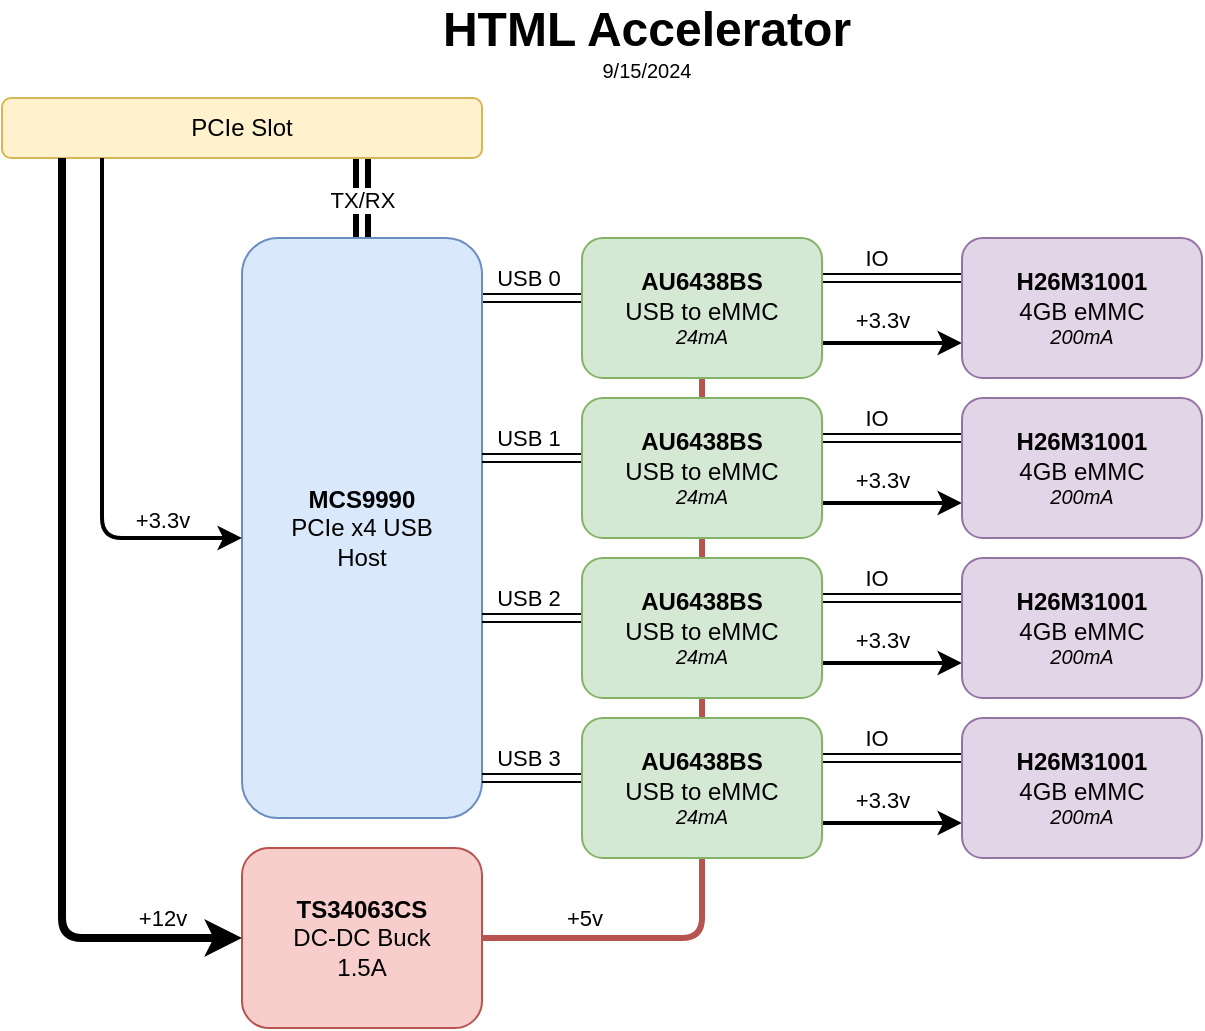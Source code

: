 <mxfile version="24.7.14">
  <diagram name="Page-1" id="PPufjAX8f_V16HvhKBOY">
    <mxGraphModel dx="1037" dy="557" grid="0" gridSize="10" guides="1" tooltips="1" connect="1" arrows="1" fold="1" page="1" pageScale="1" pageWidth="850" pageHeight="1100" math="0" shadow="0">
      <root>
        <mxCell id="0" />
        <mxCell id="1" parent="0" />
        <mxCell id="2yWPxu5EqL3qzud-W6bz-34" value="" style="edgeStyle=orthogonalEdgeStyle;rounded=1;orthogonalLoop=1;jettySize=auto;html=1;curved=0;endArrow=none;endFill=0;strokeWidth=3;fillColor=#f8cecc;strokeColor=#b85450;" edge="1" parent="1" source="2yWPxu5EqL3qzud-W6bz-25" target="2yWPxu5EqL3qzud-W6bz-4">
          <mxGeometry relative="1" as="geometry">
            <mxPoint x="400" y="565" as="targetPoint" />
          </mxGeometry>
        </mxCell>
        <mxCell id="2yWPxu5EqL3qzud-W6bz-35" value="+5v" style="edgeLabel;html=1;align=center;verticalAlign=middle;resizable=0;points=[];" vertex="1" connectable="0" parent="2yWPxu5EqL3qzud-W6bz-34">
          <mxGeometry x="-0.674" relative="1" as="geometry">
            <mxPoint x="-13" y="-10" as="offset" />
          </mxGeometry>
        </mxCell>
        <mxCell id="2yWPxu5EqL3qzud-W6bz-3" value="" style="edgeStyle=orthogonalEdgeStyle;rounded=0;orthogonalLoop=1;jettySize=auto;html=1;shadow=0;flowAnimation=0;strokeWidth=3;shape=link;" edge="1" parent="1" source="2yWPxu5EqL3qzud-W6bz-1" target="2yWPxu5EqL3qzud-W6bz-2">
          <mxGeometry relative="1" as="geometry">
            <Array as="points">
              <mxPoint x="260" y="190" />
              <mxPoint x="260" y="190" />
            </Array>
          </mxGeometry>
        </mxCell>
        <mxCell id="2yWPxu5EqL3qzud-W6bz-32" value="TX/RX" style="edgeLabel;html=1;align=center;verticalAlign=middle;resizable=0;points=[];" vertex="1" connectable="0" parent="2yWPxu5EqL3qzud-W6bz-3">
          <mxGeometry x="0.036" y="-1" relative="1" as="geometry">
            <mxPoint x="1" as="offset" />
          </mxGeometry>
        </mxCell>
        <mxCell id="2yWPxu5EqL3qzud-W6bz-1" value="PCIe Slot" style="rounded=1;whiteSpace=wrap;html=1;fillColor=#fff2cc;strokeColor=#d6b656;" vertex="1" parent="1">
          <mxGeometry x="80" y="130" width="240" height="30" as="geometry" />
        </mxCell>
        <mxCell id="2yWPxu5EqL3qzud-W6bz-5" value="" style="edgeStyle=orthogonalEdgeStyle;rounded=0;orthogonalLoop=1;jettySize=auto;html=1;shape=link;" edge="1" parent="1" target="2yWPxu5EqL3qzud-W6bz-4">
          <mxGeometry relative="1" as="geometry">
            <mxPoint x="320" y="230.029" as="sourcePoint" />
            <Array as="points">
              <mxPoint x="380" y="230" />
              <mxPoint x="380" y="230" />
            </Array>
          </mxGeometry>
        </mxCell>
        <mxCell id="2yWPxu5EqL3qzud-W6bz-37" value="USB 0" style="edgeLabel;html=1;align=center;verticalAlign=middle;resizable=0;points=[];" vertex="1" connectable="0" parent="2yWPxu5EqL3qzud-W6bz-5">
          <mxGeometry x="-0.08" y="3" relative="1" as="geometry">
            <mxPoint y="-7" as="offset" />
          </mxGeometry>
        </mxCell>
        <mxCell id="2yWPxu5EqL3qzud-W6bz-2" value="&lt;div&gt;&lt;b&gt;MCS9990&lt;/b&gt;&lt;/div&gt;&lt;div&gt;PCIe x4 USB&lt;/div&gt;&lt;div&gt;Host&lt;br&gt;&lt;/div&gt;" style="rounded=1;whiteSpace=wrap;html=1;fillColor=#dae8fc;strokeColor=#6c8ebf;" vertex="1" parent="1">
          <mxGeometry x="200" y="200" width="120" height="290" as="geometry" />
        </mxCell>
        <mxCell id="2yWPxu5EqL3qzud-W6bz-39" value="" style="edgeStyle=orthogonalEdgeStyle;rounded=0;orthogonalLoop=1;jettySize=auto;html=1;shape=link;" edge="1" parent="1" source="2yWPxu5EqL3qzud-W6bz-4" target="2yWPxu5EqL3qzud-W6bz-38">
          <mxGeometry relative="1" as="geometry">
            <Array as="points">
              <mxPoint x="500" y="220" />
              <mxPoint x="500" y="220" />
            </Array>
          </mxGeometry>
        </mxCell>
        <mxCell id="2yWPxu5EqL3qzud-W6bz-41" value="IO" style="edgeLabel;html=1;align=center;verticalAlign=middle;resizable=0;points=[];" vertex="1" connectable="0" parent="2yWPxu5EqL3qzud-W6bz-39">
          <mxGeometry x="-0.253" y="-1" relative="1" as="geometry">
            <mxPoint x="1" y="-11" as="offset" />
          </mxGeometry>
        </mxCell>
        <mxCell id="2yWPxu5EqL3qzud-W6bz-40" style="edgeStyle=orthogonalEdgeStyle;rounded=0;orthogonalLoop=1;jettySize=auto;html=1;exitX=1;exitY=0.75;exitDx=0;exitDy=0;entryX=0;entryY=0.75;entryDx=0;entryDy=0;strokeWidth=2;startArrow=none;startFill=0;" edge="1" parent="1" source="2yWPxu5EqL3qzud-W6bz-4" target="2yWPxu5EqL3qzud-W6bz-38">
          <mxGeometry relative="1" as="geometry">
            <Array as="points">
              <mxPoint x="530" y="253" />
              <mxPoint x="530" y="253" />
            </Array>
          </mxGeometry>
        </mxCell>
        <mxCell id="2yWPxu5EqL3qzud-W6bz-42" value="+3.3v" style="edgeLabel;html=1;align=center;verticalAlign=middle;resizable=0;points=[];" vertex="1" connectable="0" parent="2yWPxu5EqL3qzud-W6bz-40">
          <mxGeometry x="-0.32" y="1" relative="1" as="geometry">
            <mxPoint x="6" y="-11" as="offset" />
          </mxGeometry>
        </mxCell>
        <mxCell id="2yWPxu5EqL3qzud-W6bz-4" value="&lt;div&gt;&lt;b&gt;AU6438BS&lt;/b&gt;&lt;/div&gt;&lt;div&gt;USB to eMMC&lt;br&gt;&lt;/div&gt;&lt;div style=&quot;font-size: 10px;&quot;&gt;&lt;i&gt;&lt;font style=&quot;font-size: 10px;&quot;&gt;24mA&lt;/font&gt;&lt;/i&gt;&lt;br&gt;&lt;/div&gt;" style="whiteSpace=wrap;html=1;rounded=1;fillColor=#d5e8d4;strokeColor=#82b366;" vertex="1" parent="1">
          <mxGeometry x="370" y="200" width="120" height="70" as="geometry" />
        </mxCell>
        <mxCell id="2yWPxu5EqL3qzud-W6bz-25" value="&lt;div&gt;&lt;b&gt;TS34063CS&lt;/b&gt;&lt;/div&gt;&lt;div&gt;DC-DC Buck&lt;/div&gt;&lt;div&gt;1.5A&lt;br&gt;&lt;/div&gt;" style="rounded=1;whiteSpace=wrap;html=1;fillColor=#f8cecc;strokeColor=#b85450;" vertex="1" parent="1">
          <mxGeometry x="200" y="505" width="120" height="90" as="geometry" />
        </mxCell>
        <mxCell id="2yWPxu5EqL3qzud-W6bz-27" style="edgeStyle=orthogonalEdgeStyle;rounded=1;orthogonalLoop=1;jettySize=auto;html=1;curved=0;strokeWidth=2;" edge="1" parent="1" source="2yWPxu5EqL3qzud-W6bz-1" target="2yWPxu5EqL3qzud-W6bz-2">
          <mxGeometry relative="1" as="geometry">
            <mxPoint x="200" y="310" as="targetPoint" />
            <Array as="points">
              <mxPoint x="130" y="350" />
            </Array>
          </mxGeometry>
        </mxCell>
        <mxCell id="2yWPxu5EqL3qzud-W6bz-28" value="+3.3v" style="edgeLabel;html=1;align=center;verticalAlign=middle;resizable=0;points=[];" vertex="1" connectable="0" parent="2yWPxu5EqL3qzud-W6bz-27">
          <mxGeometry x="-0.243" y="1" relative="1" as="geometry">
            <mxPoint x="29" y="82" as="offset" />
          </mxGeometry>
        </mxCell>
        <mxCell id="2yWPxu5EqL3qzud-W6bz-29" style="edgeStyle=orthogonalEdgeStyle;rounded=1;orthogonalLoop=1;jettySize=auto;html=1;curved=0;strokeColor=default;strokeWidth=4;" edge="1" parent="1" source="2yWPxu5EqL3qzud-W6bz-1" target="2yWPxu5EqL3qzud-W6bz-25">
          <mxGeometry relative="1" as="geometry">
            <Array as="points">
              <mxPoint x="110" y="550" />
            </Array>
          </mxGeometry>
        </mxCell>
        <mxCell id="2yWPxu5EqL3qzud-W6bz-31" value="+12v " style="edgeLabel;html=1;align=center;verticalAlign=middle;resizable=0;points=[];labelBorderColor=none;" vertex="1" connectable="0" parent="2yWPxu5EqL3qzud-W6bz-29">
          <mxGeometry x="0.733" relative="1" as="geometry">
            <mxPoint x="24" y="-10" as="offset" />
          </mxGeometry>
        </mxCell>
        <mxCell id="2yWPxu5EqL3qzud-W6bz-38" value="&lt;div&gt;&lt;b&gt;H26M31001&lt;/b&gt;&lt;/div&gt;&lt;div&gt;4GB eMMC&lt;br&gt;&lt;/div&gt;&lt;div style=&quot;font-size: 10px;&quot;&gt;&lt;i&gt;&lt;font style=&quot;font-size: 10px;&quot;&gt;200mA&lt;/font&gt;&lt;/i&gt;&lt;br&gt;&lt;/div&gt;" style="whiteSpace=wrap;html=1;rounded=1;fillColor=#e1d5e7;strokeColor=#9673a6;" vertex="1" parent="1">
          <mxGeometry x="560" y="200" width="120" height="70" as="geometry" />
        </mxCell>
        <mxCell id="2yWPxu5EqL3qzud-W6bz-52" value="" style="edgeStyle=orthogonalEdgeStyle;rounded=0;orthogonalLoop=1;jettySize=auto;html=1;shape=link;" edge="1" target="2yWPxu5EqL3qzud-W6bz-58" parent="1">
          <mxGeometry relative="1" as="geometry">
            <mxPoint x="320" y="310.029" as="sourcePoint" />
            <Array as="points">
              <mxPoint x="380" y="310" />
              <mxPoint x="380" y="310" />
            </Array>
          </mxGeometry>
        </mxCell>
        <mxCell id="2yWPxu5EqL3qzud-W6bz-53" value="USB 1" style="edgeLabel;html=1;align=center;verticalAlign=middle;resizable=0;points=[];" vertex="1" connectable="0" parent="2yWPxu5EqL3qzud-W6bz-52">
          <mxGeometry x="-0.08" y="3" relative="1" as="geometry">
            <mxPoint y="-7" as="offset" />
          </mxGeometry>
        </mxCell>
        <mxCell id="2yWPxu5EqL3qzud-W6bz-54" value="" style="edgeStyle=orthogonalEdgeStyle;rounded=0;orthogonalLoop=1;jettySize=auto;html=1;shape=link;" edge="1" source="2yWPxu5EqL3qzud-W6bz-58" target="2yWPxu5EqL3qzud-W6bz-59" parent="1">
          <mxGeometry relative="1" as="geometry">
            <Array as="points">
              <mxPoint x="500" y="300" />
              <mxPoint x="500" y="300" />
            </Array>
          </mxGeometry>
        </mxCell>
        <mxCell id="2yWPxu5EqL3qzud-W6bz-55" value="IO" style="edgeLabel;html=1;align=center;verticalAlign=middle;resizable=0;points=[];" vertex="1" connectable="0" parent="2yWPxu5EqL3qzud-W6bz-54">
          <mxGeometry x="-0.253" y="-1" relative="1" as="geometry">
            <mxPoint x="1" y="-11" as="offset" />
          </mxGeometry>
        </mxCell>
        <mxCell id="2yWPxu5EqL3qzud-W6bz-56" style="edgeStyle=orthogonalEdgeStyle;rounded=0;orthogonalLoop=1;jettySize=auto;html=1;exitX=1;exitY=0.75;exitDx=0;exitDy=0;entryX=0;entryY=0.75;entryDx=0;entryDy=0;strokeWidth=2;startArrow=none;startFill=0;" edge="1" source="2yWPxu5EqL3qzud-W6bz-58" target="2yWPxu5EqL3qzud-W6bz-59" parent="1">
          <mxGeometry relative="1" as="geometry">
            <Array as="points">
              <mxPoint x="530" y="333" />
              <mxPoint x="530" y="333" />
            </Array>
          </mxGeometry>
        </mxCell>
        <mxCell id="2yWPxu5EqL3qzud-W6bz-57" value="+3.3v" style="edgeLabel;html=1;align=center;verticalAlign=middle;resizable=0;points=[];" vertex="1" connectable="0" parent="2yWPxu5EqL3qzud-W6bz-56">
          <mxGeometry x="-0.32" y="1" relative="1" as="geometry">
            <mxPoint x="6" y="-11" as="offset" />
          </mxGeometry>
        </mxCell>
        <mxCell id="2yWPxu5EqL3qzud-W6bz-58" value="&lt;div&gt;&lt;b&gt;AU6438BS&lt;/b&gt;&lt;/div&gt;&lt;div&gt;USB to eMMC&lt;br&gt;&lt;/div&gt;&lt;div style=&quot;font-size: 10px;&quot;&gt;&lt;i&gt;&lt;font style=&quot;font-size: 10px;&quot;&gt;24mA&lt;/font&gt;&lt;/i&gt;&lt;br&gt;&lt;/div&gt;" style="whiteSpace=wrap;html=1;rounded=1;fillColor=#d5e8d4;strokeColor=#82b366;" vertex="1" parent="1">
          <mxGeometry x="370" y="280" width="120" height="70" as="geometry" />
        </mxCell>
        <mxCell id="2yWPxu5EqL3qzud-W6bz-59" value="&lt;div&gt;&lt;b&gt;H26M31001&lt;/b&gt;&lt;/div&gt;&lt;div&gt;4GB eMMC&lt;br&gt;&lt;/div&gt;&lt;div style=&quot;font-size: 10px;&quot;&gt;&lt;i&gt;&lt;font style=&quot;font-size: 10px;&quot;&gt;200mA&lt;/font&gt;&lt;/i&gt;&lt;br&gt;&lt;/div&gt;" style="whiteSpace=wrap;html=1;rounded=1;fillColor=#e1d5e7;strokeColor=#9673a6;" vertex="1" parent="1">
          <mxGeometry x="560" y="280" width="120" height="70" as="geometry" />
        </mxCell>
        <mxCell id="2yWPxu5EqL3qzud-W6bz-61" value="" style="edgeStyle=orthogonalEdgeStyle;rounded=0;orthogonalLoop=1;jettySize=auto;html=1;shape=link;" edge="1" target="2yWPxu5EqL3qzud-W6bz-67" parent="1">
          <mxGeometry relative="1" as="geometry">
            <mxPoint x="320" y="390.029" as="sourcePoint" />
            <Array as="points">
              <mxPoint x="380" y="390" />
              <mxPoint x="380" y="390" />
            </Array>
          </mxGeometry>
        </mxCell>
        <mxCell id="2yWPxu5EqL3qzud-W6bz-62" value="USB 2" style="edgeLabel;html=1;align=center;verticalAlign=middle;resizable=0;points=[];" vertex="1" connectable="0" parent="2yWPxu5EqL3qzud-W6bz-61">
          <mxGeometry x="-0.08" y="3" relative="1" as="geometry">
            <mxPoint y="-7" as="offset" />
          </mxGeometry>
        </mxCell>
        <mxCell id="2yWPxu5EqL3qzud-W6bz-63" value="" style="edgeStyle=orthogonalEdgeStyle;rounded=0;orthogonalLoop=1;jettySize=auto;html=1;shape=link;" edge="1" source="2yWPxu5EqL3qzud-W6bz-67" target="2yWPxu5EqL3qzud-W6bz-68" parent="1">
          <mxGeometry relative="1" as="geometry">
            <Array as="points">
              <mxPoint x="500" y="380" />
              <mxPoint x="500" y="380" />
            </Array>
          </mxGeometry>
        </mxCell>
        <mxCell id="2yWPxu5EqL3qzud-W6bz-64" value="IO" style="edgeLabel;html=1;align=center;verticalAlign=middle;resizable=0;points=[];" vertex="1" connectable="0" parent="2yWPxu5EqL3qzud-W6bz-63">
          <mxGeometry x="-0.253" y="-1" relative="1" as="geometry">
            <mxPoint x="1" y="-11" as="offset" />
          </mxGeometry>
        </mxCell>
        <mxCell id="2yWPxu5EqL3qzud-W6bz-65" style="edgeStyle=orthogonalEdgeStyle;rounded=0;orthogonalLoop=1;jettySize=auto;html=1;exitX=1;exitY=0.75;exitDx=0;exitDy=0;entryX=0;entryY=0.75;entryDx=0;entryDy=0;strokeWidth=2;startArrow=none;startFill=0;" edge="1" source="2yWPxu5EqL3qzud-W6bz-67" target="2yWPxu5EqL3qzud-W6bz-68" parent="1">
          <mxGeometry relative="1" as="geometry">
            <Array as="points">
              <mxPoint x="530" y="413" />
              <mxPoint x="530" y="413" />
            </Array>
          </mxGeometry>
        </mxCell>
        <mxCell id="2yWPxu5EqL3qzud-W6bz-66" value="+3.3v" style="edgeLabel;html=1;align=center;verticalAlign=middle;resizable=0;points=[];" vertex="1" connectable="0" parent="2yWPxu5EqL3qzud-W6bz-65">
          <mxGeometry x="-0.32" y="1" relative="1" as="geometry">
            <mxPoint x="6" y="-11" as="offset" />
          </mxGeometry>
        </mxCell>
        <mxCell id="2yWPxu5EqL3qzud-W6bz-67" value="&lt;div&gt;&lt;b&gt;AU6438BS&lt;/b&gt;&lt;/div&gt;&lt;div&gt;USB to eMMC&lt;br&gt;&lt;/div&gt;&lt;div style=&quot;font-size: 10px;&quot;&gt;&lt;i&gt;&lt;font style=&quot;font-size: 10px;&quot;&gt;24mA&lt;/font&gt;&lt;/i&gt;&lt;br&gt;&lt;/div&gt;" style="whiteSpace=wrap;html=1;rounded=1;fillColor=#d5e8d4;strokeColor=#82b366;" vertex="1" parent="1">
          <mxGeometry x="370" y="360" width="120" height="70" as="geometry" />
        </mxCell>
        <mxCell id="2yWPxu5EqL3qzud-W6bz-68" value="&lt;div&gt;&lt;b&gt;H26M31001&lt;/b&gt;&lt;/div&gt;&lt;div&gt;4GB eMMC&lt;br&gt;&lt;/div&gt;&lt;div style=&quot;font-size: 10px;&quot;&gt;&lt;i&gt;&lt;font style=&quot;font-size: 10px;&quot;&gt;200mA&lt;/font&gt;&lt;/i&gt;&lt;br&gt;&lt;/div&gt;" style="whiteSpace=wrap;html=1;rounded=1;fillColor=#e1d5e7;strokeColor=#9673a6;" vertex="1" parent="1">
          <mxGeometry x="560" y="360" width="120" height="70" as="geometry" />
        </mxCell>
        <mxCell id="2yWPxu5EqL3qzud-W6bz-69" value="" style="edgeStyle=orthogonalEdgeStyle;rounded=0;orthogonalLoop=1;jettySize=auto;html=1;shape=link;" edge="1" target="2yWPxu5EqL3qzud-W6bz-75" parent="1">
          <mxGeometry relative="1" as="geometry">
            <mxPoint x="320" y="470.029" as="sourcePoint" />
            <Array as="points">
              <mxPoint x="380" y="470" />
              <mxPoint x="380" y="470" />
            </Array>
          </mxGeometry>
        </mxCell>
        <mxCell id="2yWPxu5EqL3qzud-W6bz-70" value="USB 3" style="edgeLabel;html=1;align=center;verticalAlign=middle;resizable=0;points=[];" vertex="1" connectable="0" parent="2yWPxu5EqL3qzud-W6bz-69">
          <mxGeometry x="-0.08" y="3" relative="1" as="geometry">
            <mxPoint y="-7" as="offset" />
          </mxGeometry>
        </mxCell>
        <mxCell id="2yWPxu5EqL3qzud-W6bz-71" value="" style="edgeStyle=orthogonalEdgeStyle;rounded=0;orthogonalLoop=1;jettySize=auto;html=1;shape=link;" edge="1" source="2yWPxu5EqL3qzud-W6bz-75" target="2yWPxu5EqL3qzud-W6bz-76" parent="1">
          <mxGeometry relative="1" as="geometry">
            <Array as="points">
              <mxPoint x="500" y="460" />
              <mxPoint x="500" y="460" />
            </Array>
          </mxGeometry>
        </mxCell>
        <mxCell id="2yWPxu5EqL3qzud-W6bz-72" value="IO" style="edgeLabel;html=1;align=center;verticalAlign=middle;resizable=0;points=[];" vertex="1" connectable="0" parent="2yWPxu5EqL3qzud-W6bz-71">
          <mxGeometry x="-0.253" y="-1" relative="1" as="geometry">
            <mxPoint x="1" y="-11" as="offset" />
          </mxGeometry>
        </mxCell>
        <mxCell id="2yWPxu5EqL3qzud-W6bz-73" style="edgeStyle=orthogonalEdgeStyle;rounded=0;orthogonalLoop=1;jettySize=auto;html=1;exitX=1;exitY=0.75;exitDx=0;exitDy=0;entryX=0;entryY=0.75;entryDx=0;entryDy=0;strokeWidth=2;startArrow=none;startFill=0;" edge="1" source="2yWPxu5EqL3qzud-W6bz-75" target="2yWPxu5EqL3qzud-W6bz-76" parent="1">
          <mxGeometry relative="1" as="geometry">
            <Array as="points">
              <mxPoint x="530" y="493" />
              <mxPoint x="530" y="493" />
            </Array>
          </mxGeometry>
        </mxCell>
        <mxCell id="2yWPxu5EqL3qzud-W6bz-74" value="+3.3v" style="edgeLabel;html=1;align=center;verticalAlign=middle;resizable=0;points=[];" vertex="1" connectable="0" parent="2yWPxu5EqL3qzud-W6bz-73">
          <mxGeometry x="-0.32" y="1" relative="1" as="geometry">
            <mxPoint x="6" y="-11" as="offset" />
          </mxGeometry>
        </mxCell>
        <mxCell id="2yWPxu5EqL3qzud-W6bz-75" value="&lt;div&gt;&lt;b&gt;AU6438BS&lt;/b&gt;&lt;/div&gt;&lt;div&gt;USB to eMMC&lt;br&gt;&lt;/div&gt;&lt;div style=&quot;font-size: 10px;&quot;&gt;&lt;i&gt;&lt;font style=&quot;font-size: 10px;&quot;&gt;24mA&lt;/font&gt;&lt;/i&gt;&lt;br&gt;&lt;/div&gt;" style="whiteSpace=wrap;html=1;rounded=1;fillColor=#d5e8d4;strokeColor=#82b366;" vertex="1" parent="1">
          <mxGeometry x="370" y="440" width="120" height="70" as="geometry" />
        </mxCell>
        <mxCell id="2yWPxu5EqL3qzud-W6bz-76" value="&lt;div&gt;&lt;b&gt;H26M31001&lt;/b&gt;&lt;/div&gt;&lt;div&gt;4GB eMMC&lt;br&gt;&lt;/div&gt;&lt;div style=&quot;font-size: 10px;&quot;&gt;&lt;i&gt;&lt;font style=&quot;font-size: 10px;&quot;&gt;200mA&lt;/font&gt;&lt;/i&gt;&lt;br&gt;&lt;/div&gt;" style="whiteSpace=wrap;html=1;rounded=1;fillColor=#e1d5e7;strokeColor=#9673a6;" vertex="1" parent="1">
          <mxGeometry x="560" y="440" width="120" height="70" as="geometry" />
        </mxCell>
        <mxCell id="2yWPxu5EqL3qzud-W6bz-77" value="&lt;div&gt;HTML Accelerator&lt;/div&gt;&lt;div style=&quot;font-size: 10px;&quot;&gt;&lt;span style=&quot;font-weight: normal;&quot;&gt;9/15/2024&lt;/span&gt;&lt;br&gt;&lt;/div&gt;" style="text;strokeColor=none;fillColor=none;html=1;fontSize=24;fontStyle=1;verticalAlign=middle;align=center;" vertex="1" parent="1">
          <mxGeometry x="272" y="82" width="259" height="40" as="geometry" />
        </mxCell>
      </root>
    </mxGraphModel>
  </diagram>
</mxfile>
